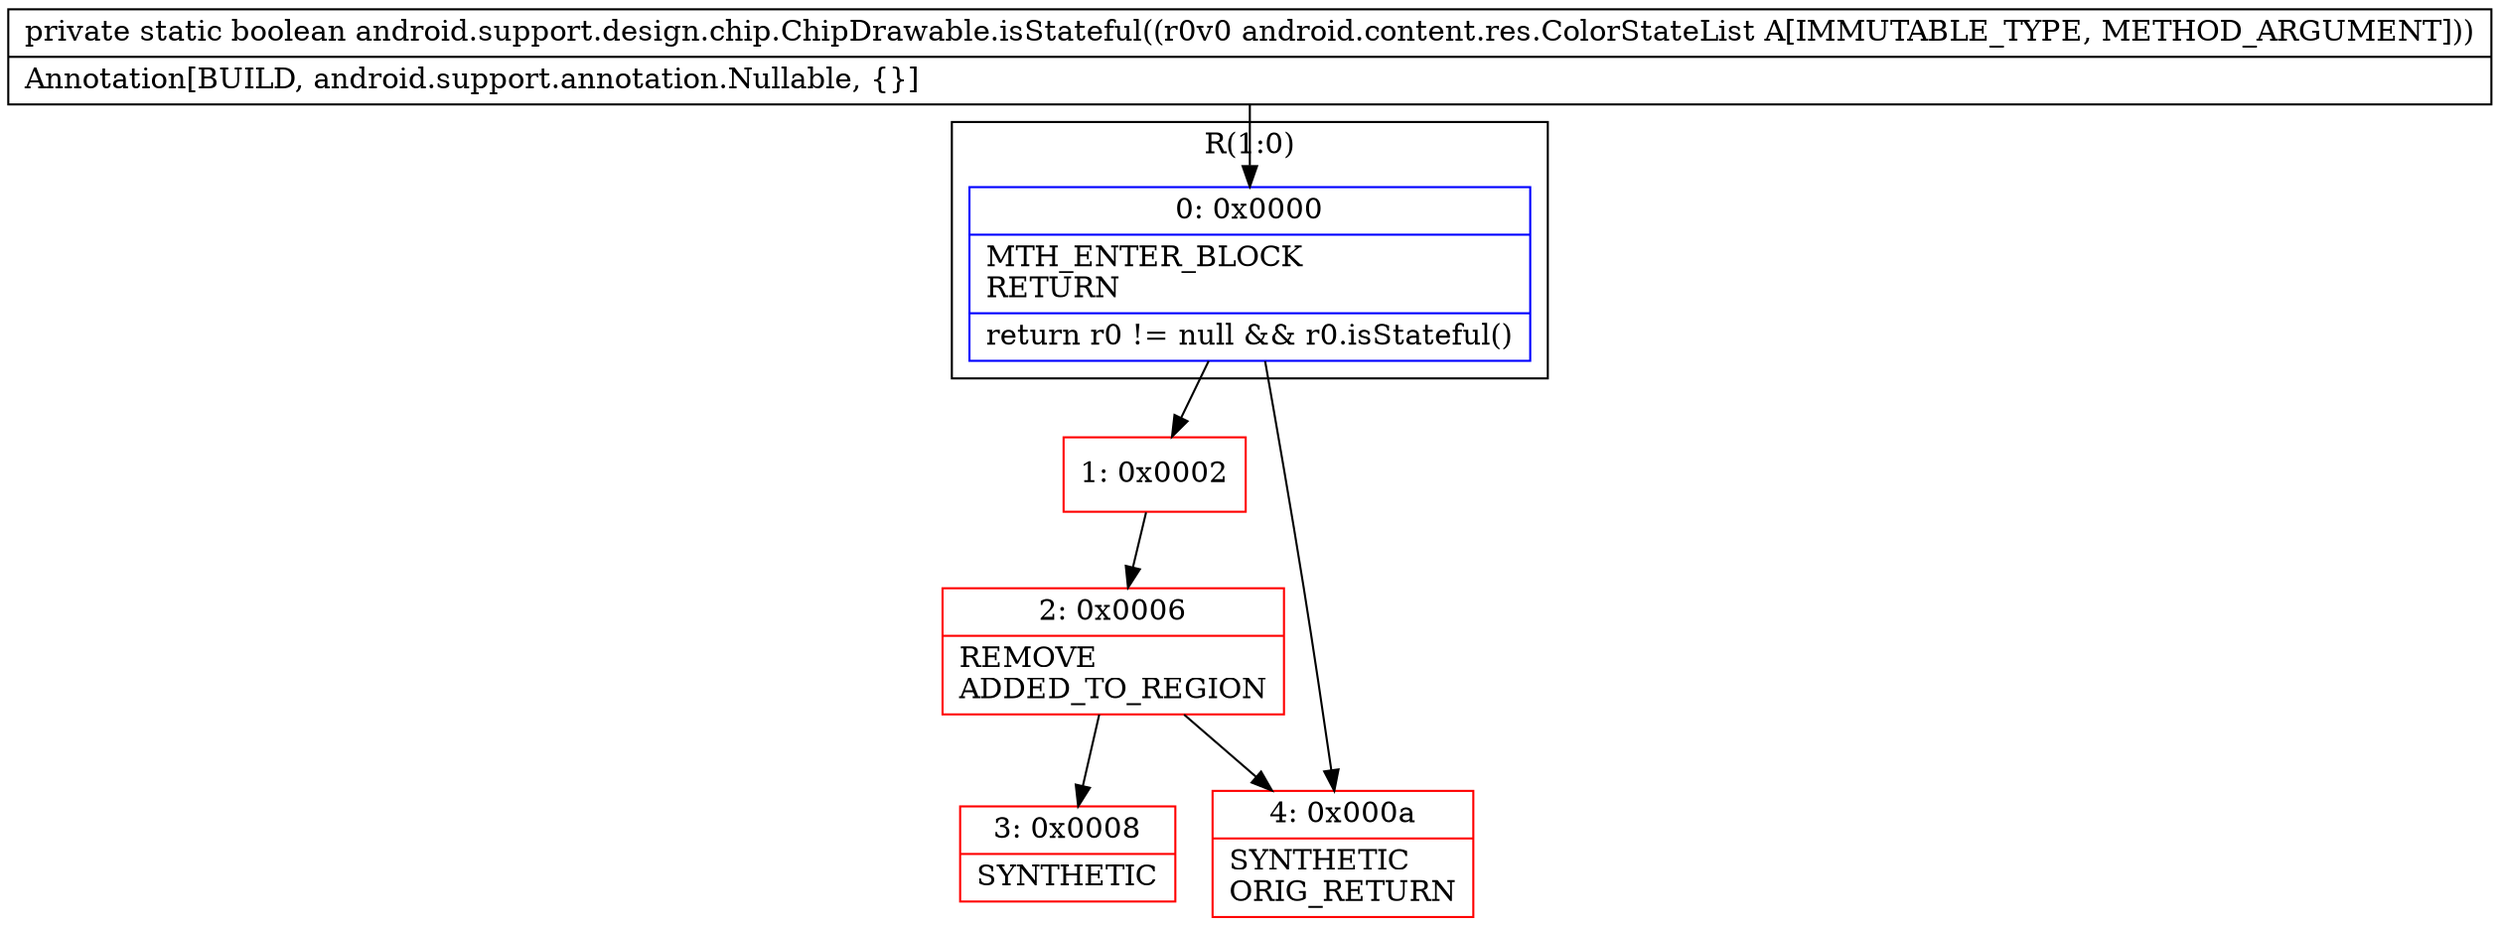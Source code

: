 digraph "CFG forandroid.support.design.chip.ChipDrawable.isStateful(Landroid\/content\/res\/ColorStateList;)Z" {
subgraph cluster_Region_1987045742 {
label = "R(1:0)";
node [shape=record,color=blue];
Node_0 [shape=record,label="{0\:\ 0x0000|MTH_ENTER_BLOCK\lRETURN\l|return r0 != null && r0.isStateful()\l}"];
}
Node_1 [shape=record,color=red,label="{1\:\ 0x0002}"];
Node_2 [shape=record,color=red,label="{2\:\ 0x0006|REMOVE\lADDED_TO_REGION\l}"];
Node_3 [shape=record,color=red,label="{3\:\ 0x0008|SYNTHETIC\l}"];
Node_4 [shape=record,color=red,label="{4\:\ 0x000a|SYNTHETIC\lORIG_RETURN\l}"];
MethodNode[shape=record,label="{private static boolean android.support.design.chip.ChipDrawable.isStateful((r0v0 android.content.res.ColorStateList A[IMMUTABLE_TYPE, METHOD_ARGUMENT]))  | Annotation[BUILD, android.support.annotation.Nullable, \{\}]\l}"];
MethodNode -> Node_0;
Node_0 -> Node_1;
Node_0 -> Node_4;
Node_1 -> Node_2;
Node_2 -> Node_3;
Node_2 -> Node_4;
}

